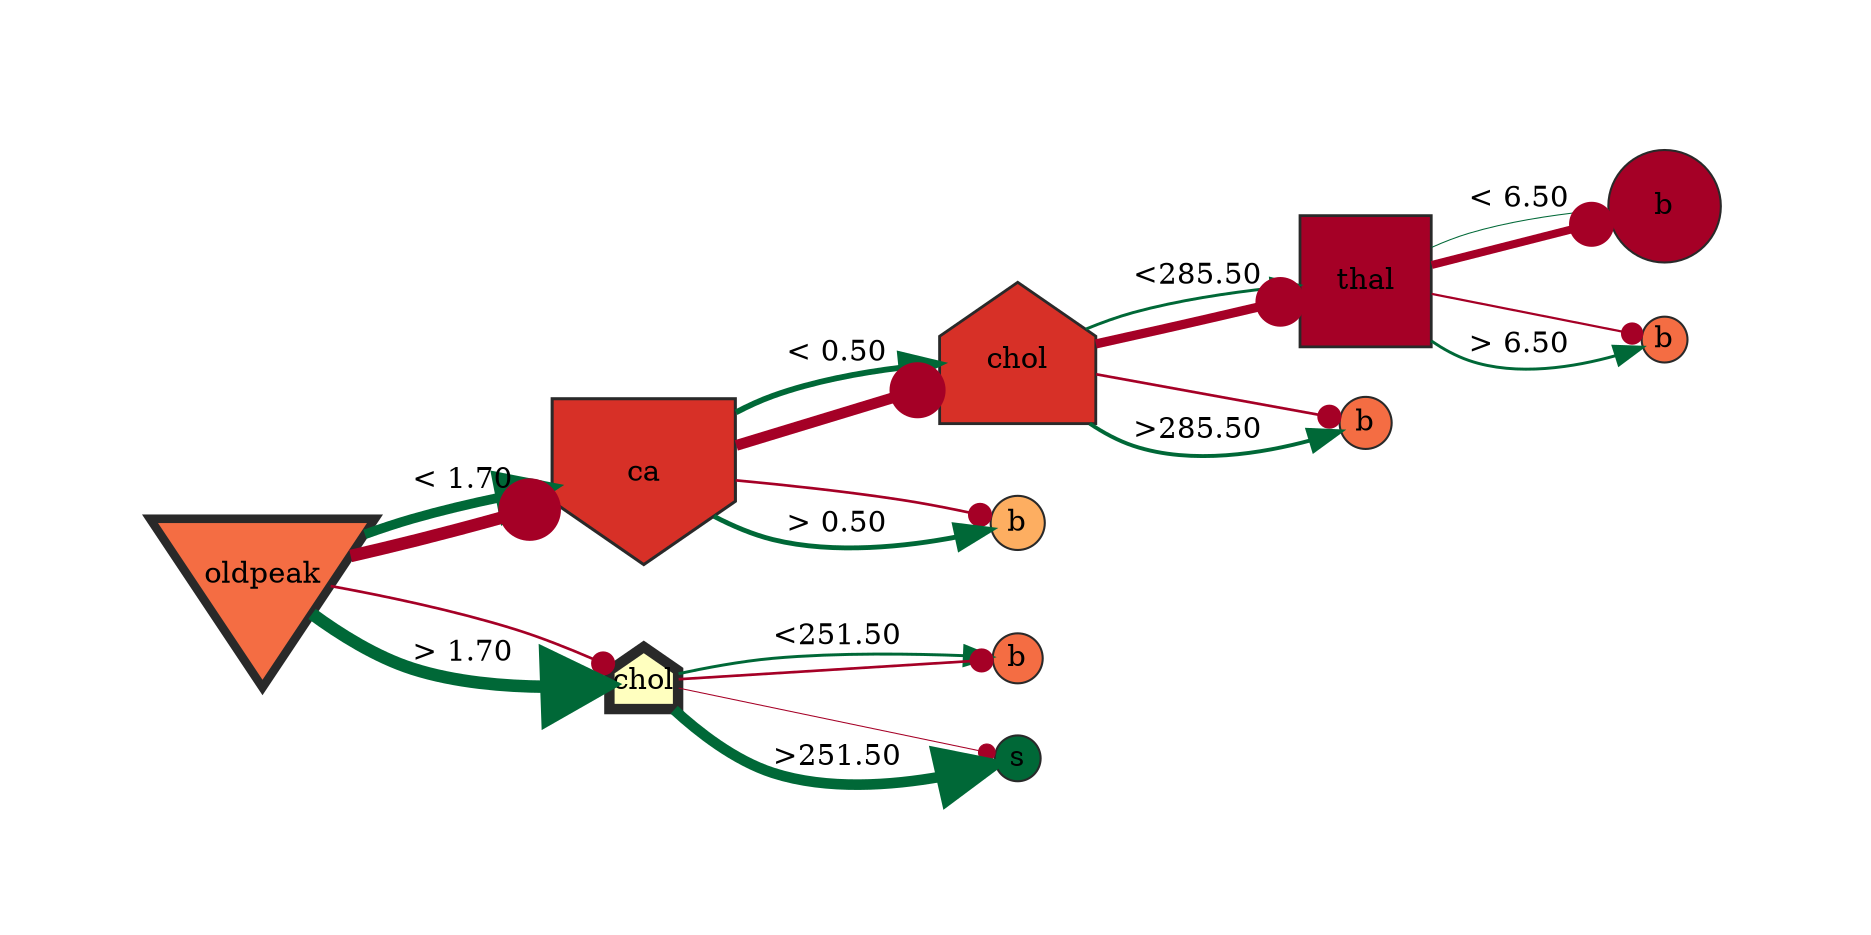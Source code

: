 digraph title{
graph [ rankdir="LR", bgcolor="white", pad=1.000000 ]
0 [label="oldpeak", style="filled,setlinewidth(4.12)", fillcolor="#f46d43", color="#292929", shape=invtriangle, fixedsize=true, height=1.500000, width=1.500000]
0 -> 1 [ color="#006837" label="< 1.70", penwidth="4.625000", arrowhead="normal", arrowsize=2.500000 ]
0 -> 1 [ color="#a50026", penwidth="6.000000", arrowhead="dot", arrowsize=3.000000 ]
0 -> 2 [ color="#a50026", penwidth="1.285714", arrowhead="dot", arrowsize=1.285714 ]
0 -> 2 [ color="#006837" label="> 1.70", penwidth="6.000000", arrowhead="normal", arrowsize=3.000000 ]
1 [label="ca", style="filled,setlinewidth(1.47)", fillcolor="#d73027", color="#292929", shape=invhouse, fixedsize=true, height=1.221212, width=1.221212]
1 -> 3 [ color="#006837" label="< 0.50", penwidth="2.791667", arrowhead="normal", arrowsize=1.833333 ]
1 -> 3 [ color="#a50026", penwidth="5.214286", arrowhead="dot", arrowsize=2.714286 ]
1 -> 4 [ color="#a50026", penwidth="1.285714", arrowhead="dot", arrowsize=1.285714 ]
1 -> 4 [ color="#006837" label="> 0.50", penwidth="2.333333", arrowhead="normal", arrowsize=1.666667 ]
2 [label="chol", style="filled,setlinewidth(5.00)", fillcolor="#ffffbf", color="#292929", shape=house, fixedsize=true, height=0.457576, width=0.457576]
2 -> 5 [ color="#006837" label="<251.50", penwidth="1.416667", arrowhead="normal", arrowsize=1.333333 ]
2 -> 5 [ color="#a50026", penwidth="1.285714", arrowhead="dot", arrowsize=1.285714 ]
2 -> 6 [ color="#a50026", penwidth="0.500000", arrowhead="dot", arrowsize=1.000000 ]
2 -> 6 [ color="#006837" label=">251.50", penwidth="5.083333", arrowhead="normal", arrowsize=2.666667 ]
3 [label="chol", style="filled,setlinewidth(1.36)", fillcolor="#d73027", color="#292929", shape=house, fixedsize=true, height=1.039394, width=1.039394]
3 -> 7 [ color="#006837" label="<285.50", penwidth="1.416667", arrowhead="normal", arrowsize=1.333333 ]
3 -> 7 [ color="#a50026", penwidth="4.428571", arrowhead="dot", arrowsize=2.428571 ]
3 -> 8 [ color="#a50026", penwidth="1.285714", arrowhead="dot", arrowsize=1.285714 ]
3 -> 8 [ color="#006837" label=">285.50", penwidth="1.875000", arrowhead="normal", arrowsize=1.500000 ]
4 [label="b", style="filled,setlinewidth(1.00)", fillcolor="#fdae61", color="#292929", shape=circle, fixedsize=true, height=0.360606, width=0.360606]
5 [label="b", style="filled,setlinewidth(1.00)", fillcolor="#f46d43", color="#292929", shape=circle, fixedsize=true, height=0.336364, width=0.336364]
6 [label="s", style="filled,setlinewidth(1.00)", fillcolor="#006837", color="#292929", shape=circle, fixedsize=true, height=0.300000, width=0.300000]
7 [label="thal", style="filled,setlinewidth(1.33)", fillcolor="#a50026", color="#292929", shape=polygon, fixedsize=true, height=0.869697, width=0.869697]
7 -> 9 [ color="#006837" label="< 6.50", penwidth="0.500000", arrowhead="normal", arrowsize=1.000000 ]
7 -> 9 [ color="#a50026", penwidth="3.857143", arrowhead="dot", arrowsize=2.220779 ]
7 -> 10 [ color="#a50026", penwidth="1.071429", arrowhead="dot", arrowsize=1.207792 ]
7 -> 10 [ color="#006837" label="> 6.50", penwidth="1.416667", arrowhead="normal", arrowsize=1.333333 ]
8 [label="b", style="filled,setlinewidth(1.00)", fillcolor="#f46d43", color="#292929", shape=circle, fixedsize=true, height=0.348485, width=0.348485]
9 [label="b", style="filled,setlinewidth(1.00)", fillcolor="#a50026", color="#292929", shape=circle, fixedsize=true, height=0.748485, width=0.748485]
10 [label="b", style="filled,setlinewidth(1.00)", fillcolor="#f46d43", color="#292929", shape=circle, fixedsize=true, height=0.300000, width=0.300000]
}
